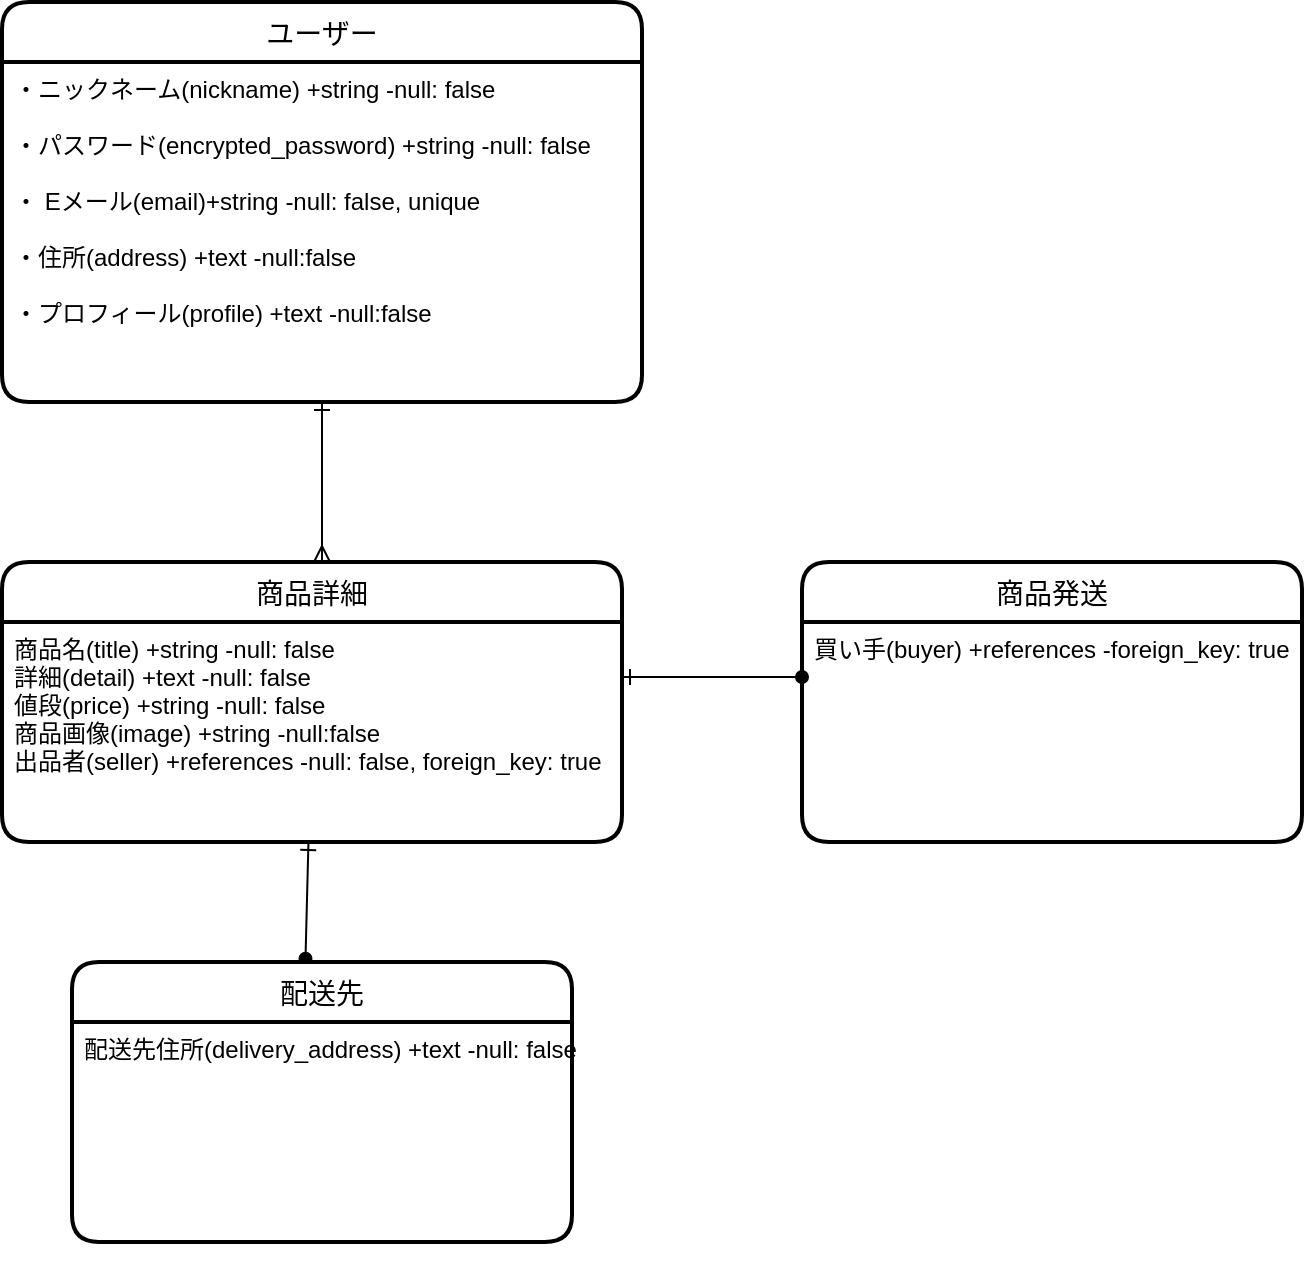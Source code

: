 <mxfile>
    <diagram id="a2rFSdqjHtADT0ShAJNb" name="ページ1">
        <mxGraphModel dx="1091" dy="704" grid="1" gridSize="10" guides="1" tooltips="1" connect="1" arrows="1" fold="1" page="1" pageScale="1" pageWidth="827" pageHeight="1169" math="0" shadow="0">
            <root>
                <mxCell id="0"/>
                <mxCell id="1" parent="0"/>
                <mxCell id="25" value="ユーザー" style="swimlane;childLayout=stackLayout;horizontal=1;startSize=30;horizontalStack=0;rounded=1;fontSize=14;fontStyle=0;strokeWidth=2;resizeParent=0;resizeLast=1;shadow=0;dashed=0;align=center;" vertex="1" parent="1">
                    <mxGeometry x="360" y="200" width="320" height="200" as="geometry"/>
                </mxCell>
                <mxCell id="26" value="・ニックネーム(nickname) +string -null: false&#10;&#10;・パスワード(encrypted_password) +string -null: false&#10;&#10;・ Eメール(email)+string -null: false, unique&#10;&#10;・住所(address) +text -null:false&#10;&#10;・プロフィール(profile) +text -null:false" style="align=left;strokeColor=none;fillColor=none;spacingLeft=4;fontSize=12;verticalAlign=top;resizable=0;rotatable=0;part=1;" vertex="1" parent="25">
                    <mxGeometry y="30" width="320" height="170" as="geometry"/>
                </mxCell>
                <mxCell id="46" style="edgeStyle=none;html=1;entryX=0.467;entryY=-0.012;entryDx=0;entryDy=0;entryPerimeter=0;startArrow=ERone;startFill=0;endArrow=oval;endFill=1;" edge="1" parent="1" source="27" target="32">
                    <mxGeometry relative="1" as="geometry"/>
                </mxCell>
                <mxCell id="27" value="商品詳細" style="swimlane;childLayout=stackLayout;horizontal=1;startSize=30;horizontalStack=0;rounded=1;fontSize=14;fontStyle=0;strokeWidth=2;resizeParent=0;resizeLast=1;shadow=0;dashed=0;align=center;" vertex="1" parent="1">
                    <mxGeometry x="360" y="480" width="310" height="140" as="geometry"/>
                </mxCell>
                <mxCell id="28" value="商品名(title) +string -null: false&#10;詳細(detail) +text -null: false&#10;値段(price) +string -null: false&#10;商品画像(image) +string -null:false&#10;出品者(seller) +references -null: false, foreign_key: true" style="align=left;strokeColor=none;fillColor=none;spacingLeft=4;fontSize=12;verticalAlign=top;resizable=0;rotatable=0;part=1;" vertex="1" parent="27">
                    <mxGeometry y="30" width="310" height="110" as="geometry"/>
                </mxCell>
                <mxCell id="29" value="商品発送" style="swimlane;childLayout=stackLayout;horizontal=1;startSize=30;horizontalStack=0;rounded=1;fontSize=14;fontStyle=0;strokeWidth=2;resizeParent=0;resizeLast=1;shadow=0;dashed=0;align=center;" vertex="1" parent="1">
                    <mxGeometry x="760" y="480" width="250" height="140" as="geometry"/>
                </mxCell>
                <mxCell id="42" style="edgeStyle=none;html=1;startArrow=ERone;startFill=0;endArrow=ERmany;endFill=0;" edge="1" parent="29" source="30" target="29">
                    <mxGeometry relative="1" as="geometry"/>
                </mxCell>
                <mxCell id="30" value="買い手(buyer) +references -foreign_key: true" style="align=left;strokeColor=none;fillColor=none;spacingLeft=4;fontSize=12;verticalAlign=top;resizable=0;rotatable=0;part=1;" vertex="1" parent="29">
                    <mxGeometry y="30" width="250" height="110" as="geometry"/>
                </mxCell>
                <mxCell id="32" value="配送先" style="swimlane;childLayout=stackLayout;horizontal=1;startSize=30;horizontalStack=0;rounded=1;fontSize=14;fontStyle=0;strokeWidth=2;resizeParent=0;resizeLast=1;shadow=0;dashed=0;align=center;" vertex="1" parent="1">
                    <mxGeometry x="395" y="680" width="250" height="140" as="geometry"/>
                </mxCell>
                <mxCell id="45" style="edgeStyle=none;html=1;startArrow=ERone;startFill=0;endArrow=oval;endFill=1;" edge="1" parent="32" source="33" target="32">
                    <mxGeometry relative="1" as="geometry"/>
                </mxCell>
                <mxCell id="33" value="配送先住所(delivery_address) +text -null: false" style="align=left;strokeColor=none;fillColor=none;spacingLeft=4;fontSize=12;verticalAlign=top;resizable=0;rotatable=0;part=1;" vertex="1" parent="32">
                    <mxGeometry y="30" width="250" height="110" as="geometry"/>
                </mxCell>
                <mxCell id="38" value="" style="edgeStyle=none;html=1;endArrow=ERmany;endFill=0;startArrow=ERone;startFill=0;" edge="1" parent="1" source="26">
                    <mxGeometry relative="1" as="geometry">
                        <mxPoint x="520" y="480" as="targetPoint"/>
                    </mxGeometry>
                </mxCell>
                <mxCell id="47" style="edgeStyle=none;html=1;exitX=1;exitY=0.25;exitDx=0;exitDy=0;entryX=0;entryY=0.25;entryDx=0;entryDy=0;startArrow=ERone;startFill=0;endArrow=oval;endFill=1;" edge="1" parent="1" source="28" target="30">
                    <mxGeometry relative="1" as="geometry"/>
                </mxCell>
            </root>
        </mxGraphModel>
    </diagram>
</mxfile>